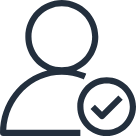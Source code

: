 <mxfile version="23.1.5" type="github">
  <diagram name="Page-1" id="vl_46lDsifEb-FbvbfTL">
    <mxGraphModel dx="1235" dy="655" grid="1" gridSize="10" guides="1" tooltips="1" connect="1" arrows="1" fold="1" page="1" pageScale="1" pageWidth="850" pageHeight="1100" math="0" shadow="0">
      <root>
        <mxCell id="0" />
        <mxCell id="1" parent="0" />
        <mxCell id="rq7OO3a8yCyTqVzqtxNs-1" value="" style="sketch=0;outlineConnect=0;fontColor=#232F3E;gradientColor=none;fillColor=#232F3D;strokeColor=none;dashed=0;verticalLabelPosition=bottom;verticalAlign=top;align=center;html=1;fontSize=12;fontStyle=0;aspect=fixed;pointerEvents=1;shape=mxgraph.aws4.authenticated_user;" vertex="1" parent="1">
          <mxGeometry x="700" y="210" width="68" height="68" as="geometry" />
        </mxCell>
      </root>
    </mxGraphModel>
  </diagram>
</mxfile>
